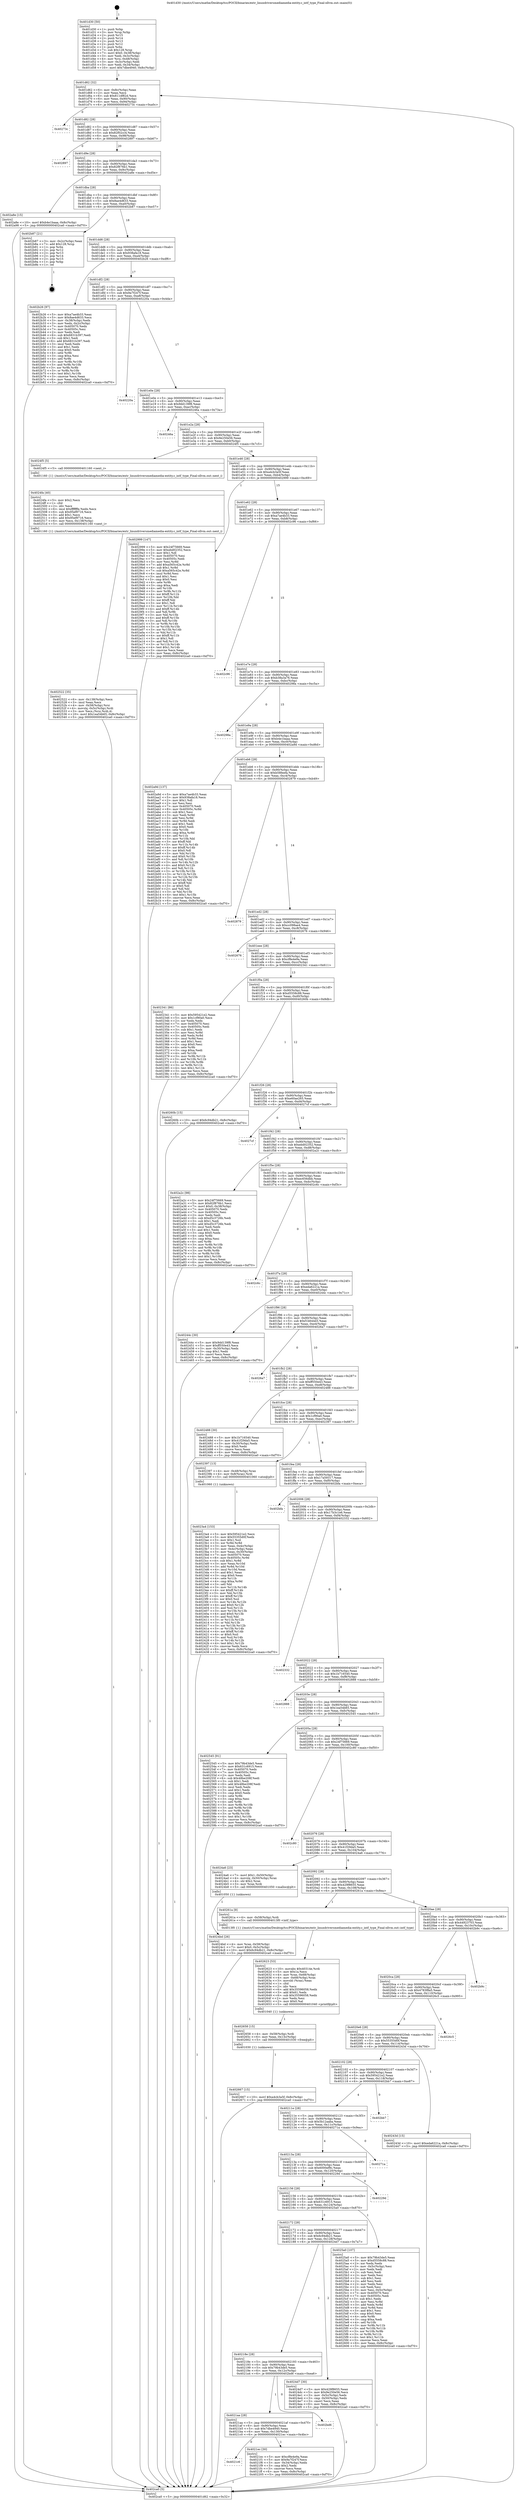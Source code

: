 digraph "0x401d30" {
  label = "0x401d30 (/mnt/c/Users/mathe/Desktop/tcc/POCII/binaries/extr_linuxdriversmediamedia-entity.c_intf_type_Final-ollvm.out::main(0))"
  labelloc = "t"
  node[shape=record]

  Entry [label="",width=0.3,height=0.3,shape=circle,fillcolor=black,style=filled]
  "0x401d62" [label="{
     0x401d62 [32]\l
     | [instrs]\l
     &nbsp;&nbsp;0x401d62 \<+6\>: mov -0x8c(%rbp),%eax\l
     &nbsp;&nbsp;0x401d68 \<+2\>: mov %eax,%ecx\l
     &nbsp;&nbsp;0x401d6a \<+6\>: sub $0x811df82d,%ecx\l
     &nbsp;&nbsp;0x401d70 \<+6\>: mov %eax,-0x90(%rbp)\l
     &nbsp;&nbsp;0x401d76 \<+6\>: mov %ecx,-0x94(%rbp)\l
     &nbsp;&nbsp;0x401d7c \<+6\>: je 000000000040273c \<main+0xa0c\>\l
  }"]
  "0x40273c" [label="{
     0x40273c\l
  }", style=dashed]
  "0x401d82" [label="{
     0x401d82 [28]\l
     | [instrs]\l
     &nbsp;&nbsp;0x401d82 \<+5\>: jmp 0000000000401d87 \<main+0x57\>\l
     &nbsp;&nbsp;0x401d87 \<+6\>: mov -0x90(%rbp),%eax\l
     &nbsp;&nbsp;0x401d8d \<+5\>: sub $0x82f02cc4,%eax\l
     &nbsp;&nbsp;0x401d92 \<+6\>: mov %eax,-0x98(%rbp)\l
     &nbsp;&nbsp;0x401d98 \<+6\>: je 0000000000402897 \<main+0xb67\>\l
  }"]
  Exit [label="",width=0.3,height=0.3,shape=circle,fillcolor=black,style=filled,peripheries=2]
  "0x402897" [label="{
     0x402897\l
  }", style=dashed]
  "0x401d9e" [label="{
     0x401d9e [28]\l
     | [instrs]\l
     &nbsp;&nbsp;0x401d9e \<+5\>: jmp 0000000000401da3 \<main+0x73\>\l
     &nbsp;&nbsp;0x401da3 \<+6\>: mov -0x90(%rbp),%eax\l
     &nbsp;&nbsp;0x401da9 \<+5\>: sub $0x82f876b1,%eax\l
     &nbsp;&nbsp;0x401dae \<+6\>: mov %eax,-0x9c(%rbp)\l
     &nbsp;&nbsp;0x401db4 \<+6\>: je 0000000000402a8e \<main+0xd5e\>\l
  }"]
  "0x402667" [label="{
     0x402667 [15]\l
     | [instrs]\l
     &nbsp;&nbsp;0x402667 \<+10\>: movl $0xa4cb3a5f,-0x8c(%rbp)\l
     &nbsp;&nbsp;0x402671 \<+5\>: jmp 0000000000402ca0 \<main+0xf70\>\l
  }"]
  "0x402a8e" [label="{
     0x402a8e [15]\l
     | [instrs]\l
     &nbsp;&nbsp;0x402a8e \<+10\>: movl $0xb4e1baaa,-0x8c(%rbp)\l
     &nbsp;&nbsp;0x402a98 \<+5\>: jmp 0000000000402ca0 \<main+0xf70\>\l
  }"]
  "0x401dba" [label="{
     0x401dba [28]\l
     | [instrs]\l
     &nbsp;&nbsp;0x401dba \<+5\>: jmp 0000000000401dbf \<main+0x8f\>\l
     &nbsp;&nbsp;0x401dbf \<+6\>: mov -0x90(%rbp),%eax\l
     &nbsp;&nbsp;0x401dc5 \<+5\>: sub $0x8ae4d633,%eax\l
     &nbsp;&nbsp;0x401dca \<+6\>: mov %eax,-0xa0(%rbp)\l
     &nbsp;&nbsp;0x401dd0 \<+6\>: je 0000000000402b87 \<main+0xe57\>\l
  }"]
  "0x402658" [label="{
     0x402658 [15]\l
     | [instrs]\l
     &nbsp;&nbsp;0x402658 \<+4\>: mov -0x58(%rbp),%rdi\l
     &nbsp;&nbsp;0x40265c \<+6\>: mov %eax,-0x13c(%rbp)\l
     &nbsp;&nbsp;0x402662 \<+5\>: call 0000000000401030 \<free@plt\>\l
     | [calls]\l
     &nbsp;&nbsp;0x401030 \{1\} (unknown)\l
  }"]
  "0x402b87" [label="{
     0x402b87 [21]\l
     | [instrs]\l
     &nbsp;&nbsp;0x402b87 \<+3\>: mov -0x2c(%rbp),%eax\l
     &nbsp;&nbsp;0x402b8a \<+7\>: add $0x128,%rsp\l
     &nbsp;&nbsp;0x402b91 \<+1\>: pop %rbx\l
     &nbsp;&nbsp;0x402b92 \<+2\>: pop %r12\l
     &nbsp;&nbsp;0x402b94 \<+2\>: pop %r13\l
     &nbsp;&nbsp;0x402b96 \<+2\>: pop %r14\l
     &nbsp;&nbsp;0x402b98 \<+2\>: pop %r15\l
     &nbsp;&nbsp;0x402b9a \<+1\>: pop %rbp\l
     &nbsp;&nbsp;0x402b9b \<+1\>: ret\l
  }"]
  "0x401dd6" [label="{
     0x401dd6 [28]\l
     | [instrs]\l
     &nbsp;&nbsp;0x401dd6 \<+5\>: jmp 0000000000401ddb \<main+0xab\>\l
     &nbsp;&nbsp;0x401ddb \<+6\>: mov -0x90(%rbp),%eax\l
     &nbsp;&nbsp;0x401de1 \<+5\>: sub $0x938afa18,%eax\l
     &nbsp;&nbsp;0x401de6 \<+6\>: mov %eax,-0xa4(%rbp)\l
     &nbsp;&nbsp;0x401dec \<+6\>: je 0000000000402b26 \<main+0xdf6\>\l
  }"]
  "0x402623" [label="{
     0x402623 [53]\l
     | [instrs]\l
     &nbsp;&nbsp;0x402623 \<+10\>: movabs $0x40314e,%rdi\l
     &nbsp;&nbsp;0x40262d \<+5\>: mov $0x1a,%ecx\l
     &nbsp;&nbsp;0x402632 \<+4\>: mov %rax,-0x68(%rbp)\l
     &nbsp;&nbsp;0x402636 \<+4\>: mov -0x68(%rbp),%rax\l
     &nbsp;&nbsp;0x40263a \<+3\>: movsbl (%rax),%eax\l
     &nbsp;&nbsp;0x40263d \<+1\>: cltd\l
     &nbsp;&nbsp;0x40263e \<+2\>: idiv %ecx\l
     &nbsp;&nbsp;0x402640 \<+6\>: add $0x35596058,%edx\l
     &nbsp;&nbsp;0x402646 \<+3\>: add $0x61,%edx\l
     &nbsp;&nbsp;0x402649 \<+6\>: sub $0x35596058,%edx\l
     &nbsp;&nbsp;0x40264f \<+2\>: mov %edx,%esi\l
     &nbsp;&nbsp;0x402651 \<+2\>: mov $0x0,%al\l
     &nbsp;&nbsp;0x402653 \<+5\>: call 0000000000401040 \<printf@plt\>\l
     | [calls]\l
     &nbsp;&nbsp;0x401040 \{1\} (unknown)\l
  }"]
  "0x402b26" [label="{
     0x402b26 [97]\l
     | [instrs]\l
     &nbsp;&nbsp;0x402b26 \<+5\>: mov $0xa7ae4b33,%eax\l
     &nbsp;&nbsp;0x402b2b \<+5\>: mov $0x8ae4d633,%ecx\l
     &nbsp;&nbsp;0x402b30 \<+3\>: mov -0x38(%rbp),%edx\l
     &nbsp;&nbsp;0x402b33 \<+3\>: mov %edx,-0x2c(%rbp)\l
     &nbsp;&nbsp;0x402b36 \<+7\>: mov 0x405070,%edx\l
     &nbsp;&nbsp;0x402b3d \<+7\>: mov 0x40505c,%esi\l
     &nbsp;&nbsp;0x402b44 \<+2\>: mov %edx,%edi\l
     &nbsp;&nbsp;0x402b46 \<+6\>: sub $0x6831b397,%edi\l
     &nbsp;&nbsp;0x402b4c \<+3\>: sub $0x1,%edi\l
     &nbsp;&nbsp;0x402b4f \<+6\>: add $0x6831b397,%edi\l
     &nbsp;&nbsp;0x402b55 \<+3\>: imul %edi,%edx\l
     &nbsp;&nbsp;0x402b58 \<+3\>: and $0x1,%edx\l
     &nbsp;&nbsp;0x402b5b \<+3\>: cmp $0x0,%edx\l
     &nbsp;&nbsp;0x402b5e \<+4\>: sete %r8b\l
     &nbsp;&nbsp;0x402b62 \<+3\>: cmp $0xa,%esi\l
     &nbsp;&nbsp;0x402b65 \<+4\>: setl %r9b\l
     &nbsp;&nbsp;0x402b69 \<+3\>: mov %r8b,%r10b\l
     &nbsp;&nbsp;0x402b6c \<+3\>: and %r9b,%r10b\l
     &nbsp;&nbsp;0x402b6f \<+3\>: xor %r9b,%r8b\l
     &nbsp;&nbsp;0x402b72 \<+3\>: or %r8b,%r10b\l
     &nbsp;&nbsp;0x402b75 \<+4\>: test $0x1,%r10b\l
     &nbsp;&nbsp;0x402b79 \<+3\>: cmovne %ecx,%eax\l
     &nbsp;&nbsp;0x402b7c \<+6\>: mov %eax,-0x8c(%rbp)\l
     &nbsp;&nbsp;0x402b82 \<+5\>: jmp 0000000000402ca0 \<main+0xf70\>\l
  }"]
  "0x401df2" [label="{
     0x401df2 [28]\l
     | [instrs]\l
     &nbsp;&nbsp;0x401df2 \<+5\>: jmp 0000000000401df7 \<main+0xc7\>\l
     &nbsp;&nbsp;0x401df7 \<+6\>: mov -0x90(%rbp),%eax\l
     &nbsp;&nbsp;0x401dfd \<+5\>: sub $0x9a7f247f,%eax\l
     &nbsp;&nbsp;0x401e02 \<+6\>: mov %eax,-0xa8(%rbp)\l
     &nbsp;&nbsp;0x401e08 \<+6\>: je 000000000040220a \<main+0x4da\>\l
  }"]
  "0x402522" [label="{
     0x402522 [35]\l
     | [instrs]\l
     &nbsp;&nbsp;0x402522 \<+6\>: mov -0x138(%rbp),%ecx\l
     &nbsp;&nbsp;0x402528 \<+3\>: imul %eax,%ecx\l
     &nbsp;&nbsp;0x40252b \<+4\>: mov -0x58(%rbp),%rsi\l
     &nbsp;&nbsp;0x40252f \<+4\>: movslq -0x5c(%rbp),%rdi\l
     &nbsp;&nbsp;0x402533 \<+3\>: mov %ecx,(%rsi,%rdi,4)\l
     &nbsp;&nbsp;0x402536 \<+10\>: movl $0x1ea54b65,-0x8c(%rbp)\l
     &nbsp;&nbsp;0x402540 \<+5\>: jmp 0000000000402ca0 \<main+0xf70\>\l
  }"]
  "0x40220a" [label="{
     0x40220a\l
  }", style=dashed]
  "0x401e0e" [label="{
     0x401e0e [28]\l
     | [instrs]\l
     &nbsp;&nbsp;0x401e0e \<+5\>: jmp 0000000000401e13 \<main+0xe3\>\l
     &nbsp;&nbsp;0x401e13 \<+6\>: mov -0x90(%rbp),%eax\l
     &nbsp;&nbsp;0x401e19 \<+5\>: sub $0x9dd139f8,%eax\l
     &nbsp;&nbsp;0x401e1e \<+6\>: mov %eax,-0xac(%rbp)\l
     &nbsp;&nbsp;0x401e24 \<+6\>: je 000000000040246a \<main+0x73a\>\l
  }"]
  "0x4024fa" [label="{
     0x4024fa [40]\l
     | [instrs]\l
     &nbsp;&nbsp;0x4024fa \<+5\>: mov $0x2,%ecx\l
     &nbsp;&nbsp;0x4024ff \<+1\>: cltd\l
     &nbsp;&nbsp;0x402500 \<+2\>: idiv %ecx\l
     &nbsp;&nbsp;0x402502 \<+6\>: imul $0xfffffffe,%edx,%ecx\l
     &nbsp;&nbsp;0x402508 \<+6\>: sub $0x95ef9716,%ecx\l
     &nbsp;&nbsp;0x40250e \<+3\>: add $0x1,%ecx\l
     &nbsp;&nbsp;0x402511 \<+6\>: add $0x95ef9716,%ecx\l
     &nbsp;&nbsp;0x402517 \<+6\>: mov %ecx,-0x138(%rbp)\l
     &nbsp;&nbsp;0x40251d \<+5\>: call 0000000000401160 \<next_i\>\l
     | [calls]\l
     &nbsp;&nbsp;0x401160 \{1\} (/mnt/c/Users/mathe/Desktop/tcc/POCII/binaries/extr_linuxdriversmediamedia-entity.c_intf_type_Final-ollvm.out::next_i)\l
  }"]
  "0x40246a" [label="{
     0x40246a\l
  }", style=dashed]
  "0x401e2a" [label="{
     0x401e2a [28]\l
     | [instrs]\l
     &nbsp;&nbsp;0x401e2a \<+5\>: jmp 0000000000401e2f \<main+0xff\>\l
     &nbsp;&nbsp;0x401e2f \<+6\>: mov -0x90(%rbp),%eax\l
     &nbsp;&nbsp;0x401e35 \<+5\>: sub $0x9e250e56,%eax\l
     &nbsp;&nbsp;0x401e3a \<+6\>: mov %eax,-0xb0(%rbp)\l
     &nbsp;&nbsp;0x401e40 \<+6\>: je 00000000004024f5 \<main+0x7c5\>\l
  }"]
  "0x4024bd" [label="{
     0x4024bd [26]\l
     | [instrs]\l
     &nbsp;&nbsp;0x4024bd \<+4\>: mov %rax,-0x58(%rbp)\l
     &nbsp;&nbsp;0x4024c1 \<+7\>: movl $0x0,-0x5c(%rbp)\l
     &nbsp;&nbsp;0x4024c8 \<+10\>: movl $0x6c94db21,-0x8c(%rbp)\l
     &nbsp;&nbsp;0x4024d2 \<+5\>: jmp 0000000000402ca0 \<main+0xf70\>\l
  }"]
  "0x4024f5" [label="{
     0x4024f5 [5]\l
     | [instrs]\l
     &nbsp;&nbsp;0x4024f5 \<+5\>: call 0000000000401160 \<next_i\>\l
     | [calls]\l
     &nbsp;&nbsp;0x401160 \{1\} (/mnt/c/Users/mathe/Desktop/tcc/POCII/binaries/extr_linuxdriversmediamedia-entity.c_intf_type_Final-ollvm.out::next_i)\l
  }"]
  "0x401e46" [label="{
     0x401e46 [28]\l
     | [instrs]\l
     &nbsp;&nbsp;0x401e46 \<+5\>: jmp 0000000000401e4b \<main+0x11b\>\l
     &nbsp;&nbsp;0x401e4b \<+6\>: mov -0x90(%rbp),%eax\l
     &nbsp;&nbsp;0x401e51 \<+5\>: sub $0xa4cb3a5f,%eax\l
     &nbsp;&nbsp;0x401e56 \<+6\>: mov %eax,-0xb4(%rbp)\l
     &nbsp;&nbsp;0x401e5c \<+6\>: je 0000000000402999 \<main+0xc69\>\l
  }"]
  "0x4023a4" [label="{
     0x4023a4 [153]\l
     | [instrs]\l
     &nbsp;&nbsp;0x4023a4 \<+5\>: mov $0x595421e2,%ecx\l
     &nbsp;&nbsp;0x4023a9 \<+5\>: mov $0x55355d0f,%edx\l
     &nbsp;&nbsp;0x4023ae \<+3\>: mov $0x1,%sil\l
     &nbsp;&nbsp;0x4023b1 \<+3\>: xor %r8d,%r8d\l
     &nbsp;&nbsp;0x4023b4 \<+3\>: mov %eax,-0x4c(%rbp)\l
     &nbsp;&nbsp;0x4023b7 \<+3\>: mov -0x4c(%rbp),%eax\l
     &nbsp;&nbsp;0x4023ba \<+3\>: mov %eax,-0x30(%rbp)\l
     &nbsp;&nbsp;0x4023bd \<+7\>: mov 0x405070,%eax\l
     &nbsp;&nbsp;0x4023c4 \<+8\>: mov 0x40505c,%r9d\l
     &nbsp;&nbsp;0x4023cc \<+4\>: sub $0x1,%r8d\l
     &nbsp;&nbsp;0x4023d0 \<+3\>: mov %eax,%r10d\l
     &nbsp;&nbsp;0x4023d3 \<+3\>: add %r8d,%r10d\l
     &nbsp;&nbsp;0x4023d6 \<+4\>: imul %r10d,%eax\l
     &nbsp;&nbsp;0x4023da \<+3\>: and $0x1,%eax\l
     &nbsp;&nbsp;0x4023dd \<+3\>: cmp $0x0,%eax\l
     &nbsp;&nbsp;0x4023e0 \<+4\>: sete %r11b\l
     &nbsp;&nbsp;0x4023e4 \<+4\>: cmp $0xa,%r9d\l
     &nbsp;&nbsp;0x4023e8 \<+3\>: setl %bl\l
     &nbsp;&nbsp;0x4023eb \<+3\>: mov %r11b,%r14b\l
     &nbsp;&nbsp;0x4023ee \<+4\>: xor $0xff,%r14b\l
     &nbsp;&nbsp;0x4023f2 \<+3\>: mov %bl,%r15b\l
     &nbsp;&nbsp;0x4023f5 \<+4\>: xor $0xff,%r15b\l
     &nbsp;&nbsp;0x4023f9 \<+4\>: xor $0x0,%sil\l
     &nbsp;&nbsp;0x4023fd \<+3\>: mov %r14b,%r12b\l
     &nbsp;&nbsp;0x402400 \<+4\>: and $0x0,%r12b\l
     &nbsp;&nbsp;0x402404 \<+3\>: and %sil,%r11b\l
     &nbsp;&nbsp;0x402407 \<+3\>: mov %r15b,%r13b\l
     &nbsp;&nbsp;0x40240a \<+4\>: and $0x0,%r13b\l
     &nbsp;&nbsp;0x40240e \<+3\>: and %sil,%bl\l
     &nbsp;&nbsp;0x402411 \<+3\>: or %r11b,%r12b\l
     &nbsp;&nbsp;0x402414 \<+3\>: or %bl,%r13b\l
     &nbsp;&nbsp;0x402417 \<+3\>: xor %r13b,%r12b\l
     &nbsp;&nbsp;0x40241a \<+3\>: or %r15b,%r14b\l
     &nbsp;&nbsp;0x40241d \<+4\>: xor $0xff,%r14b\l
     &nbsp;&nbsp;0x402421 \<+4\>: or $0x0,%sil\l
     &nbsp;&nbsp;0x402425 \<+3\>: and %sil,%r14b\l
     &nbsp;&nbsp;0x402428 \<+3\>: or %r14b,%r12b\l
     &nbsp;&nbsp;0x40242b \<+4\>: test $0x1,%r12b\l
     &nbsp;&nbsp;0x40242f \<+3\>: cmovne %edx,%ecx\l
     &nbsp;&nbsp;0x402432 \<+6\>: mov %ecx,-0x8c(%rbp)\l
     &nbsp;&nbsp;0x402438 \<+5\>: jmp 0000000000402ca0 \<main+0xf70\>\l
  }"]
  "0x402999" [label="{
     0x402999 [147]\l
     | [instrs]\l
     &nbsp;&nbsp;0x402999 \<+5\>: mov $0x24f75669,%eax\l
     &nbsp;&nbsp;0x40299e \<+5\>: mov $0xebd02352,%ecx\l
     &nbsp;&nbsp;0x4029a3 \<+2\>: mov $0x1,%dl\l
     &nbsp;&nbsp;0x4029a5 \<+7\>: mov 0x405070,%esi\l
     &nbsp;&nbsp;0x4029ac \<+7\>: mov 0x40505c,%edi\l
     &nbsp;&nbsp;0x4029b3 \<+3\>: mov %esi,%r8d\l
     &nbsp;&nbsp;0x4029b6 \<+7\>: add $0xa565c42e,%r8d\l
     &nbsp;&nbsp;0x4029bd \<+4\>: sub $0x1,%r8d\l
     &nbsp;&nbsp;0x4029c1 \<+7\>: sub $0xa565c42e,%r8d\l
     &nbsp;&nbsp;0x4029c8 \<+4\>: imul %r8d,%esi\l
     &nbsp;&nbsp;0x4029cc \<+3\>: and $0x1,%esi\l
     &nbsp;&nbsp;0x4029cf \<+3\>: cmp $0x0,%esi\l
     &nbsp;&nbsp;0x4029d2 \<+4\>: sete %r9b\l
     &nbsp;&nbsp;0x4029d6 \<+3\>: cmp $0xa,%edi\l
     &nbsp;&nbsp;0x4029d9 \<+4\>: setl %r10b\l
     &nbsp;&nbsp;0x4029dd \<+3\>: mov %r9b,%r11b\l
     &nbsp;&nbsp;0x4029e0 \<+4\>: xor $0xff,%r11b\l
     &nbsp;&nbsp;0x4029e4 \<+3\>: mov %r10b,%bl\l
     &nbsp;&nbsp;0x4029e7 \<+3\>: xor $0xff,%bl\l
     &nbsp;&nbsp;0x4029ea \<+3\>: xor $0x1,%dl\l
     &nbsp;&nbsp;0x4029ed \<+3\>: mov %r11b,%r14b\l
     &nbsp;&nbsp;0x4029f0 \<+4\>: and $0xff,%r14b\l
     &nbsp;&nbsp;0x4029f4 \<+3\>: and %dl,%r9b\l
     &nbsp;&nbsp;0x4029f7 \<+3\>: mov %bl,%r15b\l
     &nbsp;&nbsp;0x4029fa \<+4\>: and $0xff,%r15b\l
     &nbsp;&nbsp;0x4029fe \<+3\>: and %dl,%r10b\l
     &nbsp;&nbsp;0x402a01 \<+3\>: or %r9b,%r14b\l
     &nbsp;&nbsp;0x402a04 \<+3\>: or %r10b,%r15b\l
     &nbsp;&nbsp;0x402a07 \<+3\>: xor %r15b,%r14b\l
     &nbsp;&nbsp;0x402a0a \<+3\>: or %bl,%r11b\l
     &nbsp;&nbsp;0x402a0d \<+4\>: xor $0xff,%r11b\l
     &nbsp;&nbsp;0x402a11 \<+3\>: or $0x1,%dl\l
     &nbsp;&nbsp;0x402a14 \<+3\>: and %dl,%r11b\l
     &nbsp;&nbsp;0x402a17 \<+3\>: or %r11b,%r14b\l
     &nbsp;&nbsp;0x402a1a \<+4\>: test $0x1,%r14b\l
     &nbsp;&nbsp;0x402a1e \<+3\>: cmovne %ecx,%eax\l
     &nbsp;&nbsp;0x402a21 \<+6\>: mov %eax,-0x8c(%rbp)\l
     &nbsp;&nbsp;0x402a27 \<+5\>: jmp 0000000000402ca0 \<main+0xf70\>\l
  }"]
  "0x401e62" [label="{
     0x401e62 [28]\l
     | [instrs]\l
     &nbsp;&nbsp;0x401e62 \<+5\>: jmp 0000000000401e67 \<main+0x137\>\l
     &nbsp;&nbsp;0x401e67 \<+6\>: mov -0x90(%rbp),%eax\l
     &nbsp;&nbsp;0x401e6d \<+5\>: sub $0xa7ae4b33,%eax\l
     &nbsp;&nbsp;0x401e72 \<+6\>: mov %eax,-0xb8(%rbp)\l
     &nbsp;&nbsp;0x401e78 \<+6\>: je 0000000000402c96 \<main+0xf66\>\l
  }"]
  "0x401d30" [label="{
     0x401d30 [50]\l
     | [instrs]\l
     &nbsp;&nbsp;0x401d30 \<+1\>: push %rbp\l
     &nbsp;&nbsp;0x401d31 \<+3\>: mov %rsp,%rbp\l
     &nbsp;&nbsp;0x401d34 \<+2\>: push %r15\l
     &nbsp;&nbsp;0x401d36 \<+2\>: push %r14\l
     &nbsp;&nbsp;0x401d38 \<+2\>: push %r13\l
     &nbsp;&nbsp;0x401d3a \<+2\>: push %r12\l
     &nbsp;&nbsp;0x401d3c \<+1\>: push %rbx\l
     &nbsp;&nbsp;0x401d3d \<+7\>: sub $0x128,%rsp\l
     &nbsp;&nbsp;0x401d44 \<+7\>: movl $0x0,-0x38(%rbp)\l
     &nbsp;&nbsp;0x401d4b \<+3\>: mov %edi,-0x3c(%rbp)\l
     &nbsp;&nbsp;0x401d4e \<+4\>: mov %rsi,-0x48(%rbp)\l
     &nbsp;&nbsp;0x401d52 \<+3\>: mov -0x3c(%rbp),%edi\l
     &nbsp;&nbsp;0x401d55 \<+3\>: mov %edi,-0x34(%rbp)\l
     &nbsp;&nbsp;0x401d58 \<+10\>: movl $0x7dbe4940,-0x8c(%rbp)\l
  }"]
  "0x402c96" [label="{
     0x402c96\l
  }", style=dashed]
  "0x401e7e" [label="{
     0x401e7e [28]\l
     | [instrs]\l
     &nbsp;&nbsp;0x401e7e \<+5\>: jmp 0000000000401e83 \<main+0x153\>\l
     &nbsp;&nbsp;0x401e83 \<+6\>: mov -0x90(%rbp),%eax\l
     &nbsp;&nbsp;0x401e89 \<+5\>: sub $0xb38a3a76,%eax\l
     &nbsp;&nbsp;0x401e8e \<+6\>: mov %eax,-0xbc(%rbp)\l
     &nbsp;&nbsp;0x401e94 \<+6\>: je 000000000040298a \<main+0xc5a\>\l
  }"]
  "0x402ca0" [label="{
     0x402ca0 [5]\l
     | [instrs]\l
     &nbsp;&nbsp;0x402ca0 \<+5\>: jmp 0000000000401d62 \<main+0x32\>\l
  }"]
  "0x40298a" [label="{
     0x40298a\l
  }", style=dashed]
  "0x401e9a" [label="{
     0x401e9a [28]\l
     | [instrs]\l
     &nbsp;&nbsp;0x401e9a \<+5\>: jmp 0000000000401e9f \<main+0x16f\>\l
     &nbsp;&nbsp;0x401e9f \<+6\>: mov -0x90(%rbp),%eax\l
     &nbsp;&nbsp;0x401ea5 \<+5\>: sub $0xb4e1baaa,%eax\l
     &nbsp;&nbsp;0x401eaa \<+6\>: mov %eax,-0xc0(%rbp)\l
     &nbsp;&nbsp;0x401eb0 \<+6\>: je 0000000000402a9d \<main+0xd6d\>\l
  }"]
  "0x4021c6" [label="{
     0x4021c6\l
  }", style=dashed]
  "0x402a9d" [label="{
     0x402a9d [137]\l
     | [instrs]\l
     &nbsp;&nbsp;0x402a9d \<+5\>: mov $0xa7ae4b33,%eax\l
     &nbsp;&nbsp;0x402aa2 \<+5\>: mov $0x938afa18,%ecx\l
     &nbsp;&nbsp;0x402aa7 \<+2\>: mov $0x1,%dl\l
     &nbsp;&nbsp;0x402aa9 \<+2\>: xor %esi,%esi\l
     &nbsp;&nbsp;0x402aab \<+7\>: mov 0x405070,%edi\l
     &nbsp;&nbsp;0x402ab2 \<+8\>: mov 0x40505c,%r8d\l
     &nbsp;&nbsp;0x402aba \<+3\>: sub $0x1,%esi\l
     &nbsp;&nbsp;0x402abd \<+3\>: mov %edi,%r9d\l
     &nbsp;&nbsp;0x402ac0 \<+3\>: add %esi,%r9d\l
     &nbsp;&nbsp;0x402ac3 \<+4\>: imul %r9d,%edi\l
     &nbsp;&nbsp;0x402ac7 \<+3\>: and $0x1,%edi\l
     &nbsp;&nbsp;0x402aca \<+3\>: cmp $0x0,%edi\l
     &nbsp;&nbsp;0x402acd \<+4\>: sete %r10b\l
     &nbsp;&nbsp;0x402ad1 \<+4\>: cmp $0xa,%r8d\l
     &nbsp;&nbsp;0x402ad5 \<+4\>: setl %r11b\l
     &nbsp;&nbsp;0x402ad9 \<+3\>: mov %r10b,%bl\l
     &nbsp;&nbsp;0x402adc \<+3\>: xor $0xff,%bl\l
     &nbsp;&nbsp;0x402adf \<+3\>: mov %r11b,%r14b\l
     &nbsp;&nbsp;0x402ae2 \<+4\>: xor $0xff,%r14b\l
     &nbsp;&nbsp;0x402ae6 \<+3\>: xor $0x0,%dl\l
     &nbsp;&nbsp;0x402ae9 \<+3\>: mov %bl,%r15b\l
     &nbsp;&nbsp;0x402aec \<+4\>: and $0x0,%r15b\l
     &nbsp;&nbsp;0x402af0 \<+3\>: and %dl,%r10b\l
     &nbsp;&nbsp;0x402af3 \<+3\>: mov %r14b,%r12b\l
     &nbsp;&nbsp;0x402af6 \<+4\>: and $0x0,%r12b\l
     &nbsp;&nbsp;0x402afa \<+3\>: and %dl,%r11b\l
     &nbsp;&nbsp;0x402afd \<+3\>: or %r10b,%r15b\l
     &nbsp;&nbsp;0x402b00 \<+3\>: or %r11b,%r12b\l
     &nbsp;&nbsp;0x402b03 \<+3\>: xor %r12b,%r15b\l
     &nbsp;&nbsp;0x402b06 \<+3\>: or %r14b,%bl\l
     &nbsp;&nbsp;0x402b09 \<+3\>: xor $0xff,%bl\l
     &nbsp;&nbsp;0x402b0c \<+3\>: or $0x0,%dl\l
     &nbsp;&nbsp;0x402b0f \<+2\>: and %dl,%bl\l
     &nbsp;&nbsp;0x402b11 \<+3\>: or %bl,%r15b\l
     &nbsp;&nbsp;0x402b14 \<+4\>: test $0x1,%r15b\l
     &nbsp;&nbsp;0x402b18 \<+3\>: cmovne %ecx,%eax\l
     &nbsp;&nbsp;0x402b1b \<+6\>: mov %eax,-0x8c(%rbp)\l
     &nbsp;&nbsp;0x402b21 \<+5\>: jmp 0000000000402ca0 \<main+0xf70\>\l
  }"]
  "0x401eb6" [label="{
     0x401eb6 [28]\l
     | [instrs]\l
     &nbsp;&nbsp;0x401eb6 \<+5\>: jmp 0000000000401ebb \<main+0x18b\>\l
     &nbsp;&nbsp;0x401ebb \<+6\>: mov -0x90(%rbp),%eax\l
     &nbsp;&nbsp;0x401ec1 \<+5\>: sub $0xb58feefa,%eax\l
     &nbsp;&nbsp;0x401ec6 \<+6\>: mov %eax,-0xc4(%rbp)\l
     &nbsp;&nbsp;0x401ecc \<+6\>: je 0000000000402879 \<main+0xb49\>\l
  }"]
  "0x4021ec" [label="{
     0x4021ec [30]\l
     | [instrs]\l
     &nbsp;&nbsp;0x4021ec \<+5\>: mov $0xcf8e4e9a,%eax\l
     &nbsp;&nbsp;0x4021f1 \<+5\>: mov $0x9a7f247f,%ecx\l
     &nbsp;&nbsp;0x4021f6 \<+3\>: mov -0x34(%rbp),%edx\l
     &nbsp;&nbsp;0x4021f9 \<+3\>: cmp $0x2,%edx\l
     &nbsp;&nbsp;0x4021fc \<+3\>: cmovne %ecx,%eax\l
     &nbsp;&nbsp;0x4021ff \<+6\>: mov %eax,-0x8c(%rbp)\l
     &nbsp;&nbsp;0x402205 \<+5\>: jmp 0000000000402ca0 \<main+0xf70\>\l
  }"]
  "0x402879" [label="{
     0x402879\l
  }", style=dashed]
  "0x401ed2" [label="{
     0x401ed2 [28]\l
     | [instrs]\l
     &nbsp;&nbsp;0x401ed2 \<+5\>: jmp 0000000000401ed7 \<main+0x1a7\>\l
     &nbsp;&nbsp;0x401ed7 \<+6\>: mov -0x90(%rbp),%eax\l
     &nbsp;&nbsp;0x401edd \<+5\>: sub $0xcc098ae4,%eax\l
     &nbsp;&nbsp;0x401ee2 \<+6\>: mov %eax,-0xc8(%rbp)\l
     &nbsp;&nbsp;0x401ee8 \<+6\>: je 0000000000402676 \<main+0x946\>\l
  }"]
  "0x4021aa" [label="{
     0x4021aa [28]\l
     | [instrs]\l
     &nbsp;&nbsp;0x4021aa \<+5\>: jmp 00000000004021af \<main+0x47f\>\l
     &nbsp;&nbsp;0x4021af \<+6\>: mov -0x90(%rbp),%eax\l
     &nbsp;&nbsp;0x4021b5 \<+5\>: sub $0x7dbe4940,%eax\l
     &nbsp;&nbsp;0x4021ba \<+6\>: mov %eax,-0x130(%rbp)\l
     &nbsp;&nbsp;0x4021c0 \<+6\>: je 00000000004021ec \<main+0x4bc\>\l
  }"]
  "0x402676" [label="{
     0x402676\l
  }", style=dashed]
  "0x401eee" [label="{
     0x401eee [28]\l
     | [instrs]\l
     &nbsp;&nbsp;0x401eee \<+5\>: jmp 0000000000401ef3 \<main+0x1c3\>\l
     &nbsp;&nbsp;0x401ef3 \<+6\>: mov -0x90(%rbp),%eax\l
     &nbsp;&nbsp;0x401ef9 \<+5\>: sub $0xcf8e4e9a,%eax\l
     &nbsp;&nbsp;0x401efe \<+6\>: mov %eax,-0xcc(%rbp)\l
     &nbsp;&nbsp;0x401f04 \<+6\>: je 0000000000402341 \<main+0x611\>\l
  }"]
  "0x402bd6" [label="{
     0x402bd6\l
  }", style=dashed]
  "0x402341" [label="{
     0x402341 [86]\l
     | [instrs]\l
     &nbsp;&nbsp;0x402341 \<+5\>: mov $0x595421e2,%eax\l
     &nbsp;&nbsp;0x402346 \<+5\>: mov $0x1cf90a0,%ecx\l
     &nbsp;&nbsp;0x40234b \<+2\>: xor %edx,%edx\l
     &nbsp;&nbsp;0x40234d \<+7\>: mov 0x405070,%esi\l
     &nbsp;&nbsp;0x402354 \<+7\>: mov 0x40505c,%edi\l
     &nbsp;&nbsp;0x40235b \<+3\>: sub $0x1,%edx\l
     &nbsp;&nbsp;0x40235e \<+3\>: mov %esi,%r8d\l
     &nbsp;&nbsp;0x402361 \<+3\>: add %edx,%r8d\l
     &nbsp;&nbsp;0x402364 \<+4\>: imul %r8d,%esi\l
     &nbsp;&nbsp;0x402368 \<+3\>: and $0x1,%esi\l
     &nbsp;&nbsp;0x40236b \<+3\>: cmp $0x0,%esi\l
     &nbsp;&nbsp;0x40236e \<+4\>: sete %r9b\l
     &nbsp;&nbsp;0x402372 \<+3\>: cmp $0xa,%edi\l
     &nbsp;&nbsp;0x402375 \<+4\>: setl %r10b\l
     &nbsp;&nbsp;0x402379 \<+3\>: mov %r9b,%r11b\l
     &nbsp;&nbsp;0x40237c \<+3\>: and %r10b,%r11b\l
     &nbsp;&nbsp;0x40237f \<+3\>: xor %r10b,%r9b\l
     &nbsp;&nbsp;0x402382 \<+3\>: or %r9b,%r11b\l
     &nbsp;&nbsp;0x402385 \<+4\>: test $0x1,%r11b\l
     &nbsp;&nbsp;0x402389 \<+3\>: cmovne %ecx,%eax\l
     &nbsp;&nbsp;0x40238c \<+6\>: mov %eax,-0x8c(%rbp)\l
     &nbsp;&nbsp;0x402392 \<+5\>: jmp 0000000000402ca0 \<main+0xf70\>\l
  }"]
  "0x401f0a" [label="{
     0x401f0a [28]\l
     | [instrs]\l
     &nbsp;&nbsp;0x401f0a \<+5\>: jmp 0000000000401f0f \<main+0x1df\>\l
     &nbsp;&nbsp;0x401f0f \<+6\>: mov -0x90(%rbp),%eax\l
     &nbsp;&nbsp;0x401f15 \<+5\>: sub $0xd5558c88,%eax\l
     &nbsp;&nbsp;0x401f1a \<+6\>: mov %eax,-0xd0(%rbp)\l
     &nbsp;&nbsp;0x401f20 \<+6\>: je 000000000040260b \<main+0x8db\>\l
  }"]
  "0x40218e" [label="{
     0x40218e [28]\l
     | [instrs]\l
     &nbsp;&nbsp;0x40218e \<+5\>: jmp 0000000000402193 \<main+0x463\>\l
     &nbsp;&nbsp;0x402193 \<+6\>: mov -0x90(%rbp),%eax\l
     &nbsp;&nbsp;0x402199 \<+5\>: sub $0x79b43de5,%eax\l
     &nbsp;&nbsp;0x40219e \<+6\>: mov %eax,-0x12c(%rbp)\l
     &nbsp;&nbsp;0x4021a4 \<+6\>: je 0000000000402bd6 \<main+0xea6\>\l
  }"]
  "0x40260b" [label="{
     0x40260b [15]\l
     | [instrs]\l
     &nbsp;&nbsp;0x40260b \<+10\>: movl $0x6c94db21,-0x8c(%rbp)\l
     &nbsp;&nbsp;0x402615 \<+5\>: jmp 0000000000402ca0 \<main+0xf70\>\l
  }"]
  "0x401f26" [label="{
     0x401f26 [28]\l
     | [instrs]\l
     &nbsp;&nbsp;0x401f26 \<+5\>: jmp 0000000000401f2b \<main+0x1fb\>\l
     &nbsp;&nbsp;0x401f2b \<+6\>: mov -0x90(%rbp),%eax\l
     &nbsp;&nbsp;0x401f31 \<+5\>: sub $0xe60ae265,%eax\l
     &nbsp;&nbsp;0x401f36 \<+6\>: mov %eax,-0xd4(%rbp)\l
     &nbsp;&nbsp;0x401f3c \<+6\>: je 00000000004027cf \<main+0xa9f\>\l
  }"]
  "0x4024d7" [label="{
     0x4024d7 [30]\l
     | [instrs]\l
     &nbsp;&nbsp;0x4024d7 \<+5\>: mov $0x429f8655,%eax\l
     &nbsp;&nbsp;0x4024dc \<+5\>: mov $0x9e250e56,%ecx\l
     &nbsp;&nbsp;0x4024e1 \<+3\>: mov -0x5c(%rbp),%edx\l
     &nbsp;&nbsp;0x4024e4 \<+3\>: cmp -0x50(%rbp),%edx\l
     &nbsp;&nbsp;0x4024e7 \<+3\>: cmovl %ecx,%eax\l
     &nbsp;&nbsp;0x4024ea \<+6\>: mov %eax,-0x8c(%rbp)\l
     &nbsp;&nbsp;0x4024f0 \<+5\>: jmp 0000000000402ca0 \<main+0xf70\>\l
  }"]
  "0x4027cf" [label="{
     0x4027cf\l
  }", style=dashed]
  "0x401f42" [label="{
     0x401f42 [28]\l
     | [instrs]\l
     &nbsp;&nbsp;0x401f42 \<+5\>: jmp 0000000000401f47 \<main+0x217\>\l
     &nbsp;&nbsp;0x401f47 \<+6\>: mov -0x90(%rbp),%eax\l
     &nbsp;&nbsp;0x401f4d \<+5\>: sub $0xebd02352,%eax\l
     &nbsp;&nbsp;0x401f52 \<+6\>: mov %eax,-0xd8(%rbp)\l
     &nbsp;&nbsp;0x401f58 \<+6\>: je 0000000000402a2c \<main+0xcfc\>\l
  }"]
  "0x402172" [label="{
     0x402172 [28]\l
     | [instrs]\l
     &nbsp;&nbsp;0x402172 \<+5\>: jmp 0000000000402177 \<main+0x447\>\l
     &nbsp;&nbsp;0x402177 \<+6\>: mov -0x90(%rbp),%eax\l
     &nbsp;&nbsp;0x40217d \<+5\>: sub $0x6c94db21,%eax\l
     &nbsp;&nbsp;0x402182 \<+6\>: mov %eax,-0x128(%rbp)\l
     &nbsp;&nbsp;0x402188 \<+6\>: je 00000000004024d7 \<main+0x7a7\>\l
  }"]
  "0x402a2c" [label="{
     0x402a2c [98]\l
     | [instrs]\l
     &nbsp;&nbsp;0x402a2c \<+5\>: mov $0x24f75669,%eax\l
     &nbsp;&nbsp;0x402a31 \<+5\>: mov $0x82f876b1,%ecx\l
     &nbsp;&nbsp;0x402a36 \<+7\>: movl $0x0,-0x38(%rbp)\l
     &nbsp;&nbsp;0x402a3d \<+7\>: mov 0x405070,%edx\l
     &nbsp;&nbsp;0x402a44 \<+7\>: mov 0x40505c,%esi\l
     &nbsp;&nbsp;0x402a4b \<+2\>: mov %edx,%edi\l
     &nbsp;&nbsp;0x402a4d \<+6\>: sub $0xd5c3726b,%edi\l
     &nbsp;&nbsp;0x402a53 \<+3\>: sub $0x1,%edi\l
     &nbsp;&nbsp;0x402a56 \<+6\>: add $0xd5c3726b,%edi\l
     &nbsp;&nbsp;0x402a5c \<+3\>: imul %edi,%edx\l
     &nbsp;&nbsp;0x402a5f \<+3\>: and $0x1,%edx\l
     &nbsp;&nbsp;0x402a62 \<+3\>: cmp $0x0,%edx\l
     &nbsp;&nbsp;0x402a65 \<+4\>: sete %r8b\l
     &nbsp;&nbsp;0x402a69 \<+3\>: cmp $0xa,%esi\l
     &nbsp;&nbsp;0x402a6c \<+4\>: setl %r9b\l
     &nbsp;&nbsp;0x402a70 \<+3\>: mov %r8b,%r10b\l
     &nbsp;&nbsp;0x402a73 \<+3\>: and %r9b,%r10b\l
     &nbsp;&nbsp;0x402a76 \<+3\>: xor %r9b,%r8b\l
     &nbsp;&nbsp;0x402a79 \<+3\>: or %r8b,%r10b\l
     &nbsp;&nbsp;0x402a7c \<+4\>: test $0x1,%r10b\l
     &nbsp;&nbsp;0x402a80 \<+3\>: cmovne %ecx,%eax\l
     &nbsp;&nbsp;0x402a83 \<+6\>: mov %eax,-0x8c(%rbp)\l
     &nbsp;&nbsp;0x402a89 \<+5\>: jmp 0000000000402ca0 \<main+0xf70\>\l
  }"]
  "0x401f5e" [label="{
     0x401f5e [28]\l
     | [instrs]\l
     &nbsp;&nbsp;0x401f5e \<+5\>: jmp 0000000000401f63 \<main+0x233\>\l
     &nbsp;&nbsp;0x401f63 \<+6\>: mov -0x90(%rbp),%eax\l
     &nbsp;&nbsp;0x401f69 \<+5\>: sub $0xec656dbb,%eax\l
     &nbsp;&nbsp;0x401f6e \<+6\>: mov %eax,-0xdc(%rbp)\l
     &nbsp;&nbsp;0x401f74 \<+6\>: je 0000000000402c6c \<main+0xf3c\>\l
  }"]
  "0x4025a0" [label="{
     0x4025a0 [107]\l
     | [instrs]\l
     &nbsp;&nbsp;0x4025a0 \<+5\>: mov $0x79b43de5,%eax\l
     &nbsp;&nbsp;0x4025a5 \<+5\>: mov $0xd5558c88,%ecx\l
     &nbsp;&nbsp;0x4025aa \<+2\>: xor %edx,%edx\l
     &nbsp;&nbsp;0x4025ac \<+3\>: mov -0x5c(%rbp),%esi\l
     &nbsp;&nbsp;0x4025af \<+2\>: mov %edx,%edi\l
     &nbsp;&nbsp;0x4025b1 \<+2\>: sub %esi,%edi\l
     &nbsp;&nbsp;0x4025b3 \<+2\>: mov %edx,%esi\l
     &nbsp;&nbsp;0x4025b5 \<+3\>: sub $0x1,%esi\l
     &nbsp;&nbsp;0x4025b8 \<+2\>: add %esi,%edi\l
     &nbsp;&nbsp;0x4025ba \<+2\>: mov %edx,%esi\l
     &nbsp;&nbsp;0x4025bc \<+2\>: sub %edi,%esi\l
     &nbsp;&nbsp;0x4025be \<+3\>: mov %esi,-0x5c(%rbp)\l
     &nbsp;&nbsp;0x4025c1 \<+7\>: mov 0x405070,%esi\l
     &nbsp;&nbsp;0x4025c8 \<+7\>: mov 0x40505c,%edi\l
     &nbsp;&nbsp;0x4025cf \<+3\>: sub $0x1,%edx\l
     &nbsp;&nbsp;0x4025d2 \<+3\>: mov %esi,%r8d\l
     &nbsp;&nbsp;0x4025d5 \<+3\>: add %edx,%r8d\l
     &nbsp;&nbsp;0x4025d8 \<+4\>: imul %r8d,%esi\l
     &nbsp;&nbsp;0x4025dc \<+3\>: and $0x1,%esi\l
     &nbsp;&nbsp;0x4025df \<+3\>: cmp $0x0,%esi\l
     &nbsp;&nbsp;0x4025e2 \<+4\>: sete %r9b\l
     &nbsp;&nbsp;0x4025e6 \<+3\>: cmp $0xa,%edi\l
     &nbsp;&nbsp;0x4025e9 \<+4\>: setl %r10b\l
     &nbsp;&nbsp;0x4025ed \<+3\>: mov %r9b,%r11b\l
     &nbsp;&nbsp;0x4025f0 \<+3\>: and %r10b,%r11b\l
     &nbsp;&nbsp;0x4025f3 \<+3\>: xor %r10b,%r9b\l
     &nbsp;&nbsp;0x4025f6 \<+3\>: or %r9b,%r11b\l
     &nbsp;&nbsp;0x4025f9 \<+4\>: test $0x1,%r11b\l
     &nbsp;&nbsp;0x4025fd \<+3\>: cmovne %ecx,%eax\l
     &nbsp;&nbsp;0x402600 \<+6\>: mov %eax,-0x8c(%rbp)\l
     &nbsp;&nbsp;0x402606 \<+5\>: jmp 0000000000402ca0 \<main+0xf70\>\l
  }"]
  "0x402c6c" [label="{
     0x402c6c\l
  }", style=dashed]
  "0x401f7a" [label="{
     0x401f7a [28]\l
     | [instrs]\l
     &nbsp;&nbsp;0x401f7a \<+5\>: jmp 0000000000401f7f \<main+0x24f\>\l
     &nbsp;&nbsp;0x401f7f \<+6\>: mov -0x90(%rbp),%eax\l
     &nbsp;&nbsp;0x401f85 \<+5\>: sub $0xeda6221a,%eax\l
     &nbsp;&nbsp;0x401f8a \<+6\>: mov %eax,-0xe0(%rbp)\l
     &nbsp;&nbsp;0x401f90 \<+6\>: je 000000000040244c \<main+0x71c\>\l
  }"]
  "0x402156" [label="{
     0x402156 [28]\l
     | [instrs]\l
     &nbsp;&nbsp;0x402156 \<+5\>: jmp 000000000040215b \<main+0x42b\>\l
     &nbsp;&nbsp;0x40215b \<+6\>: mov -0x90(%rbp),%eax\l
     &nbsp;&nbsp;0x402161 \<+5\>: sub $0x631c6915,%eax\l
     &nbsp;&nbsp;0x402166 \<+6\>: mov %eax,-0x124(%rbp)\l
     &nbsp;&nbsp;0x40216c \<+6\>: je 00000000004025a0 \<main+0x870\>\l
  }"]
  "0x40244c" [label="{
     0x40244c [30]\l
     | [instrs]\l
     &nbsp;&nbsp;0x40244c \<+5\>: mov $0x9dd139f8,%eax\l
     &nbsp;&nbsp;0x402451 \<+5\>: mov $0xff550e43,%ecx\l
     &nbsp;&nbsp;0x402456 \<+3\>: mov -0x30(%rbp),%edx\l
     &nbsp;&nbsp;0x402459 \<+3\>: cmp $0x1,%edx\l
     &nbsp;&nbsp;0x40245c \<+3\>: cmovl %ecx,%eax\l
     &nbsp;&nbsp;0x40245f \<+6\>: mov %eax,-0x8c(%rbp)\l
     &nbsp;&nbsp;0x402465 \<+5\>: jmp 0000000000402ca0 \<main+0xf70\>\l
  }"]
  "0x401f96" [label="{
     0x401f96 [28]\l
     | [instrs]\l
     &nbsp;&nbsp;0x401f96 \<+5\>: jmp 0000000000401f9b \<main+0x26b\>\l
     &nbsp;&nbsp;0x401f9b \<+6\>: mov -0x90(%rbp),%eax\l
     &nbsp;&nbsp;0x401fa1 \<+5\>: sub $0xf1b644d3,%eax\l
     &nbsp;&nbsp;0x401fa6 \<+6\>: mov %eax,-0xe4(%rbp)\l
     &nbsp;&nbsp;0x401fac \<+6\>: je 00000000004026a7 \<main+0x977\>\l
  }"]
  "0x40229d" [label="{
     0x40229d\l
  }", style=dashed]
  "0x4026a7" [label="{
     0x4026a7\l
  }", style=dashed]
  "0x401fb2" [label="{
     0x401fb2 [28]\l
     | [instrs]\l
     &nbsp;&nbsp;0x401fb2 \<+5\>: jmp 0000000000401fb7 \<main+0x287\>\l
     &nbsp;&nbsp;0x401fb7 \<+6\>: mov -0x90(%rbp),%eax\l
     &nbsp;&nbsp;0x401fbd \<+5\>: sub $0xff550e43,%eax\l
     &nbsp;&nbsp;0x401fc2 \<+6\>: mov %eax,-0xe8(%rbp)\l
     &nbsp;&nbsp;0x401fc8 \<+6\>: je 0000000000402488 \<main+0x758\>\l
  }"]
  "0x40213a" [label="{
     0x40213a [28]\l
     | [instrs]\l
     &nbsp;&nbsp;0x40213a \<+5\>: jmp 000000000040213f \<main+0x40f\>\l
     &nbsp;&nbsp;0x40213f \<+6\>: mov -0x90(%rbp),%eax\l
     &nbsp;&nbsp;0x402145 \<+5\>: sub $0x6000ef9c,%eax\l
     &nbsp;&nbsp;0x40214a \<+6\>: mov %eax,-0x120(%rbp)\l
     &nbsp;&nbsp;0x402150 \<+6\>: je 000000000040229d \<main+0x56d\>\l
  }"]
  "0x402488" [label="{
     0x402488 [30]\l
     | [instrs]\l
     &nbsp;&nbsp;0x402488 \<+5\>: mov $0x1b716540,%eax\l
     &nbsp;&nbsp;0x40248d \<+5\>: mov $0x41f29da5,%ecx\l
     &nbsp;&nbsp;0x402492 \<+3\>: mov -0x30(%rbp),%edx\l
     &nbsp;&nbsp;0x402495 \<+3\>: cmp $0x0,%edx\l
     &nbsp;&nbsp;0x402498 \<+3\>: cmove %ecx,%eax\l
     &nbsp;&nbsp;0x40249b \<+6\>: mov %eax,-0x8c(%rbp)\l
     &nbsp;&nbsp;0x4024a1 \<+5\>: jmp 0000000000402ca0 \<main+0xf70\>\l
  }"]
  "0x401fce" [label="{
     0x401fce [28]\l
     | [instrs]\l
     &nbsp;&nbsp;0x401fce \<+5\>: jmp 0000000000401fd3 \<main+0x2a3\>\l
     &nbsp;&nbsp;0x401fd3 \<+6\>: mov -0x90(%rbp),%eax\l
     &nbsp;&nbsp;0x401fd9 \<+5\>: sub $0x1cf90a0,%eax\l
     &nbsp;&nbsp;0x401fde \<+6\>: mov %eax,-0xec(%rbp)\l
     &nbsp;&nbsp;0x401fe4 \<+6\>: je 0000000000402397 \<main+0x667\>\l
  }"]
  "0x40271a" [label="{
     0x40271a\l
  }", style=dashed]
  "0x402397" [label="{
     0x402397 [13]\l
     | [instrs]\l
     &nbsp;&nbsp;0x402397 \<+4\>: mov -0x48(%rbp),%rax\l
     &nbsp;&nbsp;0x40239b \<+4\>: mov 0x8(%rax),%rdi\l
     &nbsp;&nbsp;0x40239f \<+5\>: call 0000000000401060 \<atoi@plt\>\l
     | [calls]\l
     &nbsp;&nbsp;0x401060 \{1\} (unknown)\l
  }"]
  "0x401fea" [label="{
     0x401fea [28]\l
     | [instrs]\l
     &nbsp;&nbsp;0x401fea \<+5\>: jmp 0000000000401fef \<main+0x2bf\>\l
     &nbsp;&nbsp;0x401fef \<+6\>: mov -0x90(%rbp),%eax\l
     &nbsp;&nbsp;0x401ff5 \<+5\>: sub $0x17a59317,%eax\l
     &nbsp;&nbsp;0x401ffa \<+6\>: mov %eax,-0xf0(%rbp)\l
     &nbsp;&nbsp;0x402000 \<+6\>: je 0000000000402bfa \<main+0xeca\>\l
  }"]
  "0x40211e" [label="{
     0x40211e [28]\l
     | [instrs]\l
     &nbsp;&nbsp;0x40211e \<+5\>: jmp 0000000000402123 \<main+0x3f3\>\l
     &nbsp;&nbsp;0x402123 \<+6\>: mov -0x90(%rbp),%eax\l
     &nbsp;&nbsp;0x402129 \<+5\>: sub $0x5b12aaba,%eax\l
     &nbsp;&nbsp;0x40212e \<+6\>: mov %eax,-0x11c(%rbp)\l
     &nbsp;&nbsp;0x402134 \<+6\>: je 000000000040271a \<main+0x9ea\>\l
  }"]
  "0x402bfa" [label="{
     0x402bfa\l
  }", style=dashed]
  "0x402006" [label="{
     0x402006 [28]\l
     | [instrs]\l
     &nbsp;&nbsp;0x402006 \<+5\>: jmp 000000000040200b \<main+0x2db\>\l
     &nbsp;&nbsp;0x40200b \<+6\>: mov -0x90(%rbp),%eax\l
     &nbsp;&nbsp;0x402011 \<+5\>: sub $0x17b3c1e6,%eax\l
     &nbsp;&nbsp;0x402016 \<+6\>: mov %eax,-0xf4(%rbp)\l
     &nbsp;&nbsp;0x40201c \<+6\>: je 0000000000402332 \<main+0x602\>\l
  }"]
  "0x402bb7" [label="{
     0x402bb7\l
  }", style=dashed]
  "0x402332" [label="{
     0x402332\l
  }", style=dashed]
  "0x402022" [label="{
     0x402022 [28]\l
     | [instrs]\l
     &nbsp;&nbsp;0x402022 \<+5\>: jmp 0000000000402027 \<main+0x2f7\>\l
     &nbsp;&nbsp;0x402027 \<+6\>: mov -0x90(%rbp),%eax\l
     &nbsp;&nbsp;0x40202d \<+5\>: sub $0x1b716540,%eax\l
     &nbsp;&nbsp;0x402032 \<+6\>: mov %eax,-0xf8(%rbp)\l
     &nbsp;&nbsp;0x402038 \<+6\>: je 0000000000402888 \<main+0xb58\>\l
  }"]
  "0x402102" [label="{
     0x402102 [28]\l
     | [instrs]\l
     &nbsp;&nbsp;0x402102 \<+5\>: jmp 0000000000402107 \<main+0x3d7\>\l
     &nbsp;&nbsp;0x402107 \<+6\>: mov -0x90(%rbp),%eax\l
     &nbsp;&nbsp;0x40210d \<+5\>: sub $0x595421e2,%eax\l
     &nbsp;&nbsp;0x402112 \<+6\>: mov %eax,-0x118(%rbp)\l
     &nbsp;&nbsp;0x402118 \<+6\>: je 0000000000402bb7 \<main+0xe87\>\l
  }"]
  "0x402888" [label="{
     0x402888\l
  }", style=dashed]
  "0x40203e" [label="{
     0x40203e [28]\l
     | [instrs]\l
     &nbsp;&nbsp;0x40203e \<+5\>: jmp 0000000000402043 \<main+0x313\>\l
     &nbsp;&nbsp;0x402043 \<+6\>: mov -0x90(%rbp),%eax\l
     &nbsp;&nbsp;0x402049 \<+5\>: sub $0x1ea54b65,%eax\l
     &nbsp;&nbsp;0x40204e \<+6\>: mov %eax,-0xfc(%rbp)\l
     &nbsp;&nbsp;0x402054 \<+6\>: je 0000000000402545 \<main+0x815\>\l
  }"]
  "0x40243d" [label="{
     0x40243d [15]\l
     | [instrs]\l
     &nbsp;&nbsp;0x40243d \<+10\>: movl $0xeda6221a,-0x8c(%rbp)\l
     &nbsp;&nbsp;0x402447 \<+5\>: jmp 0000000000402ca0 \<main+0xf70\>\l
  }"]
  "0x402545" [label="{
     0x402545 [91]\l
     | [instrs]\l
     &nbsp;&nbsp;0x402545 \<+5\>: mov $0x79b43de5,%eax\l
     &nbsp;&nbsp;0x40254a \<+5\>: mov $0x631c6915,%ecx\l
     &nbsp;&nbsp;0x40254f \<+7\>: mov 0x405070,%edx\l
     &nbsp;&nbsp;0x402556 \<+7\>: mov 0x40505c,%esi\l
     &nbsp;&nbsp;0x40255d \<+2\>: mov %edx,%edi\l
     &nbsp;&nbsp;0x40255f \<+6\>: sub $0x48be208f,%edi\l
     &nbsp;&nbsp;0x402565 \<+3\>: sub $0x1,%edi\l
     &nbsp;&nbsp;0x402568 \<+6\>: add $0x48be208f,%edi\l
     &nbsp;&nbsp;0x40256e \<+3\>: imul %edi,%edx\l
     &nbsp;&nbsp;0x402571 \<+3\>: and $0x1,%edx\l
     &nbsp;&nbsp;0x402574 \<+3\>: cmp $0x0,%edx\l
     &nbsp;&nbsp;0x402577 \<+4\>: sete %r8b\l
     &nbsp;&nbsp;0x40257b \<+3\>: cmp $0xa,%esi\l
     &nbsp;&nbsp;0x40257e \<+4\>: setl %r9b\l
     &nbsp;&nbsp;0x402582 \<+3\>: mov %r8b,%r10b\l
     &nbsp;&nbsp;0x402585 \<+3\>: and %r9b,%r10b\l
     &nbsp;&nbsp;0x402588 \<+3\>: xor %r9b,%r8b\l
     &nbsp;&nbsp;0x40258b \<+3\>: or %r8b,%r10b\l
     &nbsp;&nbsp;0x40258e \<+4\>: test $0x1,%r10b\l
     &nbsp;&nbsp;0x402592 \<+3\>: cmovne %ecx,%eax\l
     &nbsp;&nbsp;0x402595 \<+6\>: mov %eax,-0x8c(%rbp)\l
     &nbsp;&nbsp;0x40259b \<+5\>: jmp 0000000000402ca0 \<main+0xf70\>\l
  }"]
  "0x40205a" [label="{
     0x40205a [28]\l
     | [instrs]\l
     &nbsp;&nbsp;0x40205a \<+5\>: jmp 000000000040205f \<main+0x32f\>\l
     &nbsp;&nbsp;0x40205f \<+6\>: mov -0x90(%rbp),%eax\l
     &nbsp;&nbsp;0x402065 \<+5\>: sub $0x24f75669,%eax\l
     &nbsp;&nbsp;0x40206a \<+6\>: mov %eax,-0x100(%rbp)\l
     &nbsp;&nbsp;0x402070 \<+6\>: je 0000000000402c80 \<main+0xf50\>\l
  }"]
  "0x4020e6" [label="{
     0x4020e6 [28]\l
     | [instrs]\l
     &nbsp;&nbsp;0x4020e6 \<+5\>: jmp 00000000004020eb \<main+0x3bb\>\l
     &nbsp;&nbsp;0x4020eb \<+6\>: mov -0x90(%rbp),%eax\l
     &nbsp;&nbsp;0x4020f1 \<+5\>: sub $0x55355d0f,%eax\l
     &nbsp;&nbsp;0x4020f6 \<+6\>: mov %eax,-0x114(%rbp)\l
     &nbsp;&nbsp;0x4020fc \<+6\>: je 000000000040243d \<main+0x70d\>\l
  }"]
  "0x402c80" [label="{
     0x402c80\l
  }", style=dashed]
  "0x402076" [label="{
     0x402076 [28]\l
     | [instrs]\l
     &nbsp;&nbsp;0x402076 \<+5\>: jmp 000000000040207b \<main+0x34b\>\l
     &nbsp;&nbsp;0x40207b \<+6\>: mov -0x90(%rbp),%eax\l
     &nbsp;&nbsp;0x402081 \<+5\>: sub $0x41f29da5,%eax\l
     &nbsp;&nbsp;0x402086 \<+6\>: mov %eax,-0x104(%rbp)\l
     &nbsp;&nbsp;0x40208c \<+6\>: je 00000000004024a6 \<main+0x776\>\l
  }"]
  "0x4026c5" [label="{
     0x4026c5\l
  }", style=dashed]
  "0x4024a6" [label="{
     0x4024a6 [23]\l
     | [instrs]\l
     &nbsp;&nbsp;0x4024a6 \<+7\>: movl $0x1,-0x50(%rbp)\l
     &nbsp;&nbsp;0x4024ad \<+4\>: movslq -0x50(%rbp),%rax\l
     &nbsp;&nbsp;0x4024b1 \<+4\>: shl $0x2,%rax\l
     &nbsp;&nbsp;0x4024b5 \<+3\>: mov %rax,%rdi\l
     &nbsp;&nbsp;0x4024b8 \<+5\>: call 0000000000401050 \<malloc@plt\>\l
     | [calls]\l
     &nbsp;&nbsp;0x401050 \{1\} (unknown)\l
  }"]
  "0x402092" [label="{
     0x402092 [28]\l
     | [instrs]\l
     &nbsp;&nbsp;0x402092 \<+5\>: jmp 0000000000402097 \<main+0x367\>\l
     &nbsp;&nbsp;0x402097 \<+6\>: mov -0x90(%rbp),%eax\l
     &nbsp;&nbsp;0x40209d \<+5\>: sub $0x429f8655,%eax\l
     &nbsp;&nbsp;0x4020a2 \<+6\>: mov %eax,-0x108(%rbp)\l
     &nbsp;&nbsp;0x4020a8 \<+6\>: je 000000000040261a \<main+0x8ea\>\l
  }"]
  "0x4020ca" [label="{
     0x4020ca [28]\l
     | [instrs]\l
     &nbsp;&nbsp;0x4020ca \<+5\>: jmp 00000000004020cf \<main+0x39f\>\l
     &nbsp;&nbsp;0x4020cf \<+6\>: mov -0x90(%rbp),%eax\l
     &nbsp;&nbsp;0x4020d5 \<+5\>: sub $0x4783f8a5,%eax\l
     &nbsp;&nbsp;0x4020da \<+6\>: mov %eax,-0x110(%rbp)\l
     &nbsp;&nbsp;0x4020e0 \<+6\>: je 00000000004026c5 \<main+0x995\>\l
  }"]
  "0x40261a" [label="{
     0x40261a [9]\l
     | [instrs]\l
     &nbsp;&nbsp;0x40261a \<+4\>: mov -0x58(%rbp),%rdi\l
     &nbsp;&nbsp;0x40261e \<+5\>: call 00000000004013f0 \<intf_type\>\l
     | [calls]\l
     &nbsp;&nbsp;0x4013f0 \{1\} (/mnt/c/Users/mathe/Desktop/tcc/POCII/binaries/extr_linuxdriversmediamedia-entity.c_intf_type_Final-ollvm.out::intf_type)\l
  }"]
  "0x4020ae" [label="{
     0x4020ae [28]\l
     | [instrs]\l
     &nbsp;&nbsp;0x4020ae \<+5\>: jmp 00000000004020b3 \<main+0x383\>\l
     &nbsp;&nbsp;0x4020b3 \<+6\>: mov -0x90(%rbp),%eax\l
     &nbsp;&nbsp;0x4020b9 \<+5\>: sub $0x44923703,%eax\l
     &nbsp;&nbsp;0x4020be \<+6\>: mov %eax,-0x10c(%rbp)\l
     &nbsp;&nbsp;0x4020c4 \<+6\>: je 0000000000402b9c \<main+0xe6c\>\l
  }"]
  "0x402b9c" [label="{
     0x402b9c\l
  }", style=dashed]
  Entry -> "0x401d30" [label=" 1"]
  "0x401d62" -> "0x40273c" [label=" 0"]
  "0x401d62" -> "0x401d82" [label=" 20"]
  "0x402b87" -> Exit [label=" 1"]
  "0x401d82" -> "0x402897" [label=" 0"]
  "0x401d82" -> "0x401d9e" [label=" 20"]
  "0x402b26" -> "0x402ca0" [label=" 1"]
  "0x401d9e" -> "0x402a8e" [label=" 1"]
  "0x401d9e" -> "0x401dba" [label=" 19"]
  "0x402a9d" -> "0x402ca0" [label=" 1"]
  "0x401dba" -> "0x402b87" [label=" 1"]
  "0x401dba" -> "0x401dd6" [label=" 18"]
  "0x402a8e" -> "0x402ca0" [label=" 1"]
  "0x401dd6" -> "0x402b26" [label=" 1"]
  "0x401dd6" -> "0x401df2" [label=" 17"]
  "0x402a2c" -> "0x402ca0" [label=" 1"]
  "0x401df2" -> "0x40220a" [label=" 0"]
  "0x401df2" -> "0x401e0e" [label=" 17"]
  "0x402999" -> "0x402ca0" [label=" 1"]
  "0x401e0e" -> "0x40246a" [label=" 0"]
  "0x401e0e" -> "0x401e2a" [label=" 17"]
  "0x402667" -> "0x402ca0" [label=" 1"]
  "0x401e2a" -> "0x4024f5" [label=" 1"]
  "0x401e2a" -> "0x401e46" [label=" 16"]
  "0x402658" -> "0x402667" [label=" 1"]
  "0x401e46" -> "0x402999" [label=" 1"]
  "0x401e46" -> "0x401e62" [label=" 15"]
  "0x402623" -> "0x402658" [label=" 1"]
  "0x401e62" -> "0x402c96" [label=" 0"]
  "0x401e62" -> "0x401e7e" [label=" 15"]
  "0x40261a" -> "0x402623" [label=" 1"]
  "0x401e7e" -> "0x40298a" [label=" 0"]
  "0x401e7e" -> "0x401e9a" [label=" 15"]
  "0x40260b" -> "0x402ca0" [label=" 1"]
  "0x401e9a" -> "0x402a9d" [label=" 1"]
  "0x401e9a" -> "0x401eb6" [label=" 14"]
  "0x4025a0" -> "0x402ca0" [label=" 1"]
  "0x401eb6" -> "0x402879" [label=" 0"]
  "0x401eb6" -> "0x401ed2" [label=" 14"]
  "0x402545" -> "0x402ca0" [label=" 1"]
  "0x401ed2" -> "0x402676" [label=" 0"]
  "0x401ed2" -> "0x401eee" [label=" 14"]
  "0x4024fa" -> "0x402522" [label=" 1"]
  "0x401eee" -> "0x402341" [label=" 1"]
  "0x401eee" -> "0x401f0a" [label=" 13"]
  "0x4024f5" -> "0x4024fa" [label=" 1"]
  "0x401f0a" -> "0x40260b" [label=" 1"]
  "0x401f0a" -> "0x401f26" [label=" 12"]
  "0x4024bd" -> "0x402ca0" [label=" 1"]
  "0x401f26" -> "0x4027cf" [label=" 0"]
  "0x401f26" -> "0x401f42" [label=" 12"]
  "0x4024a6" -> "0x4024bd" [label=" 1"]
  "0x401f42" -> "0x402a2c" [label=" 1"]
  "0x401f42" -> "0x401f5e" [label=" 11"]
  "0x40244c" -> "0x402ca0" [label=" 1"]
  "0x401f5e" -> "0x402c6c" [label=" 0"]
  "0x401f5e" -> "0x401f7a" [label=" 11"]
  "0x40243d" -> "0x402ca0" [label=" 1"]
  "0x401f7a" -> "0x40244c" [label=" 1"]
  "0x401f7a" -> "0x401f96" [label=" 10"]
  "0x402397" -> "0x4023a4" [label=" 1"]
  "0x401f96" -> "0x4026a7" [label=" 0"]
  "0x401f96" -> "0x401fb2" [label=" 10"]
  "0x402341" -> "0x402ca0" [label=" 1"]
  "0x401fb2" -> "0x402488" [label=" 1"]
  "0x401fb2" -> "0x401fce" [label=" 9"]
  "0x401d30" -> "0x401d62" [label=" 1"]
  "0x401fce" -> "0x402397" [label=" 1"]
  "0x401fce" -> "0x401fea" [label=" 8"]
  "0x4021ec" -> "0x402ca0" [label=" 1"]
  "0x401fea" -> "0x402bfa" [label=" 0"]
  "0x401fea" -> "0x402006" [label=" 8"]
  "0x4021aa" -> "0x4021ec" [label=" 1"]
  "0x402006" -> "0x402332" [label=" 0"]
  "0x402006" -> "0x402022" [label=" 8"]
  "0x402522" -> "0x402ca0" [label=" 1"]
  "0x402022" -> "0x402888" [label=" 0"]
  "0x402022" -> "0x40203e" [label=" 8"]
  "0x40218e" -> "0x402bd6" [label=" 0"]
  "0x40203e" -> "0x402545" [label=" 1"]
  "0x40203e" -> "0x40205a" [label=" 7"]
  "0x4024d7" -> "0x402ca0" [label=" 2"]
  "0x40205a" -> "0x402c80" [label=" 0"]
  "0x40205a" -> "0x402076" [label=" 7"]
  "0x402172" -> "0x4024d7" [label=" 2"]
  "0x402076" -> "0x4024a6" [label=" 1"]
  "0x402076" -> "0x402092" [label=" 6"]
  "0x402488" -> "0x402ca0" [label=" 1"]
  "0x402092" -> "0x40261a" [label=" 1"]
  "0x402092" -> "0x4020ae" [label=" 5"]
  "0x402156" -> "0x4025a0" [label=" 1"]
  "0x4020ae" -> "0x402b9c" [label=" 0"]
  "0x4020ae" -> "0x4020ca" [label=" 5"]
  "0x402156" -> "0x402172" [label=" 3"]
  "0x4020ca" -> "0x4026c5" [label=" 0"]
  "0x4020ca" -> "0x4020e6" [label=" 5"]
  "0x402172" -> "0x40218e" [label=" 1"]
  "0x4020e6" -> "0x40243d" [label=" 1"]
  "0x4020e6" -> "0x402102" [label=" 4"]
  "0x40218e" -> "0x4021aa" [label=" 1"]
  "0x402102" -> "0x402bb7" [label=" 0"]
  "0x402102" -> "0x40211e" [label=" 4"]
  "0x4021aa" -> "0x4021c6" [label=" 0"]
  "0x40211e" -> "0x40271a" [label=" 0"]
  "0x40211e" -> "0x40213a" [label=" 4"]
  "0x402ca0" -> "0x401d62" [label=" 19"]
  "0x40213a" -> "0x40229d" [label=" 0"]
  "0x40213a" -> "0x402156" [label=" 4"]
  "0x4023a4" -> "0x402ca0" [label=" 1"]
}
